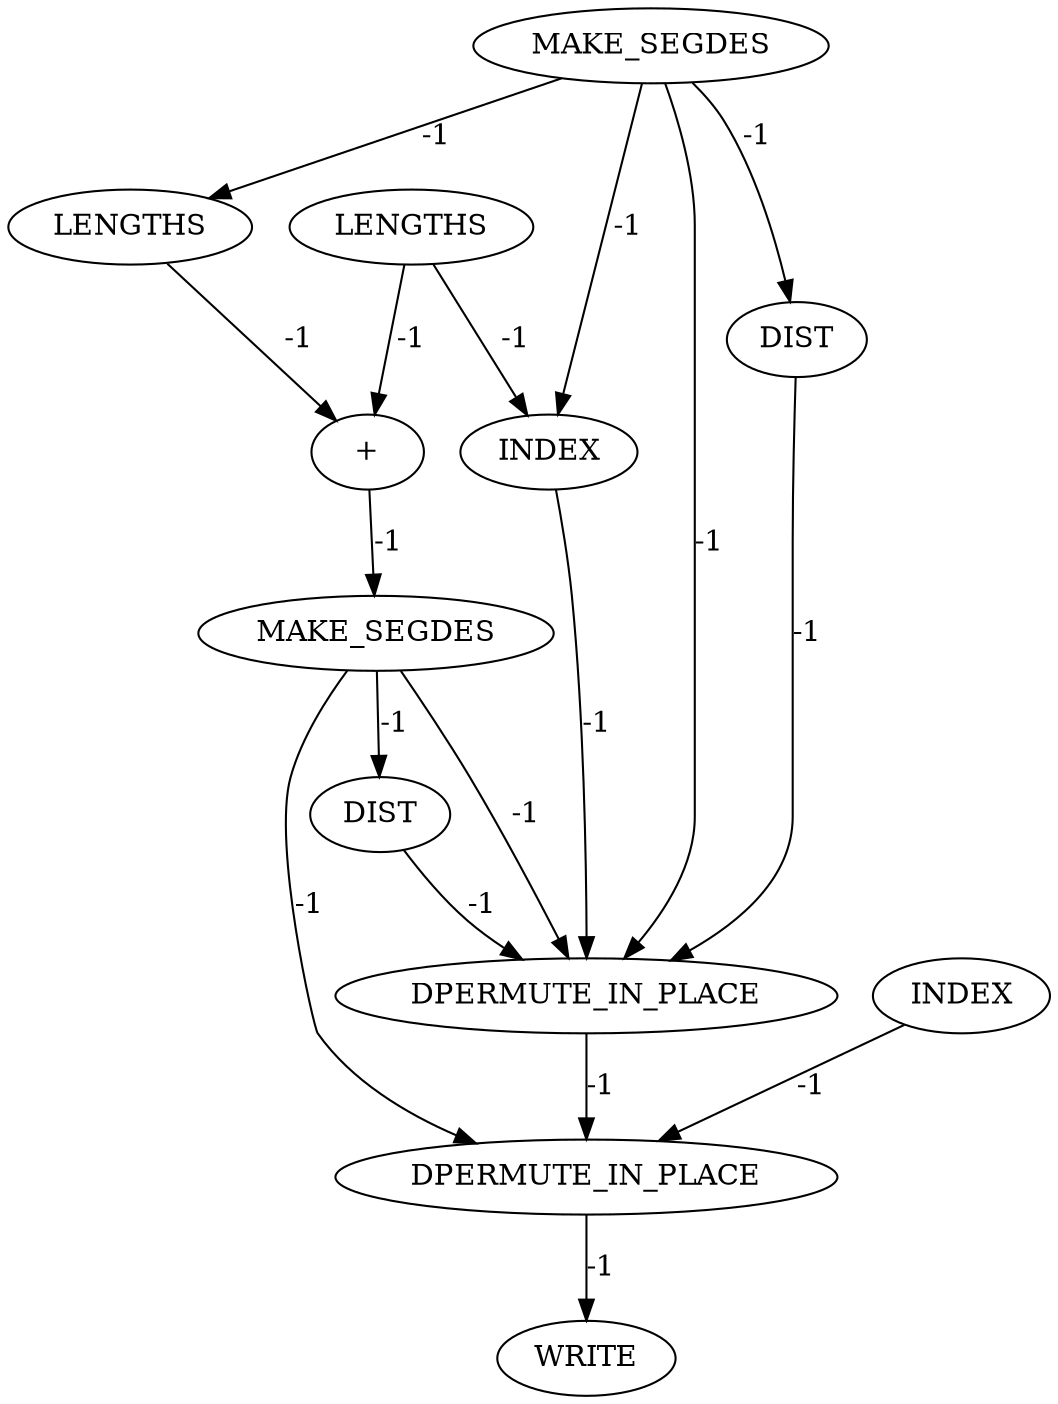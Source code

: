 digraph {
	maximal_independent_set_large_rmat_INST_3055 [label=MAKE_SEGDES cost=0]
	maximal_independent_set_large_rmat_INST_5988 [label=DPERMUTE_IN_PLACE cost=0]
	maximal_independent_set_large_rmat_INST_3061 [label=DIST cost=0]
	maximal_independent_set_large_rmat_INST_5987 [label=DPERMUTE_IN_PLACE cost=0]
	maximal_independent_set_large_rmat_INST_3105 [label=DIST cost=0]
	maximal_independent_set_large_rmat_INST_3083 [label=INDEX cost=0]
	maximal_independent_set_large_rmat_INST_3099 [label=MAKE_SEGDES cost=0]
	maximal_independent_set_large_rmat_INST_3075 [label=LENGTHS cost=0]
	maximal_independent_set_large_rmat_INST_3093 [label=LENGTHS cost=0]
	maximal_independent_set_large_rmat_INST_3129 [label=WRITE cost=0]
	maximal_independent_set_large_rmat_INST_3094 [label="+" cost=0]
	maximal_independent_set_large_rmat_INST_3071 [label=INDEX cost=0]
	maximal_independent_set_large_rmat_INST_3055 -> maximal_independent_set_large_rmat_INST_3061 [label=-1 cost=-1]
	maximal_independent_set_large_rmat_INST_3055 -> maximal_independent_set_large_rmat_INST_3083 [label=-1 cost=-1]
	maximal_independent_set_large_rmat_INST_3055 -> maximal_independent_set_large_rmat_INST_3093 [label=-1 cost=-1]
	maximal_independent_set_large_rmat_INST_3055 -> maximal_independent_set_large_rmat_INST_5987 [label=-1 cost=-1]
	maximal_independent_set_large_rmat_INST_5988 -> maximal_independent_set_large_rmat_INST_3129 [label=-1 cost=-1]
	maximal_independent_set_large_rmat_INST_3061 -> maximal_independent_set_large_rmat_INST_5987 [label=-1 cost=-1]
	maximal_independent_set_large_rmat_INST_5987 -> maximal_independent_set_large_rmat_INST_5988 [label=-1 cost=-1]
	maximal_independent_set_large_rmat_INST_3105 -> maximal_independent_set_large_rmat_INST_5987 [label=-1 cost=-1]
	maximal_independent_set_large_rmat_INST_3083 -> maximal_independent_set_large_rmat_INST_5987 [label=-1 cost=-1]
	maximal_independent_set_large_rmat_INST_3099 -> maximal_independent_set_large_rmat_INST_3105 [label=-1 cost=-1]
	maximal_independent_set_large_rmat_INST_3099 -> maximal_independent_set_large_rmat_INST_5987 [label=-1 cost=-1]
	maximal_independent_set_large_rmat_INST_3099 -> maximal_independent_set_large_rmat_INST_5988 [label=-1 cost=-1]
	maximal_independent_set_large_rmat_INST_3075 -> maximal_independent_set_large_rmat_INST_3083 [label=-1 cost=-1]
	maximal_independent_set_large_rmat_INST_3075 -> maximal_independent_set_large_rmat_INST_3094 [label=-1 cost=-1]
	maximal_independent_set_large_rmat_INST_3093 -> maximal_independent_set_large_rmat_INST_3094 [label=-1 cost=-1]
	maximal_independent_set_large_rmat_INST_3094 -> maximal_independent_set_large_rmat_INST_3099 [label=-1 cost=-1]
	maximal_independent_set_large_rmat_INST_3071 -> maximal_independent_set_large_rmat_INST_5988 [label=-1 cost=-1]
}
